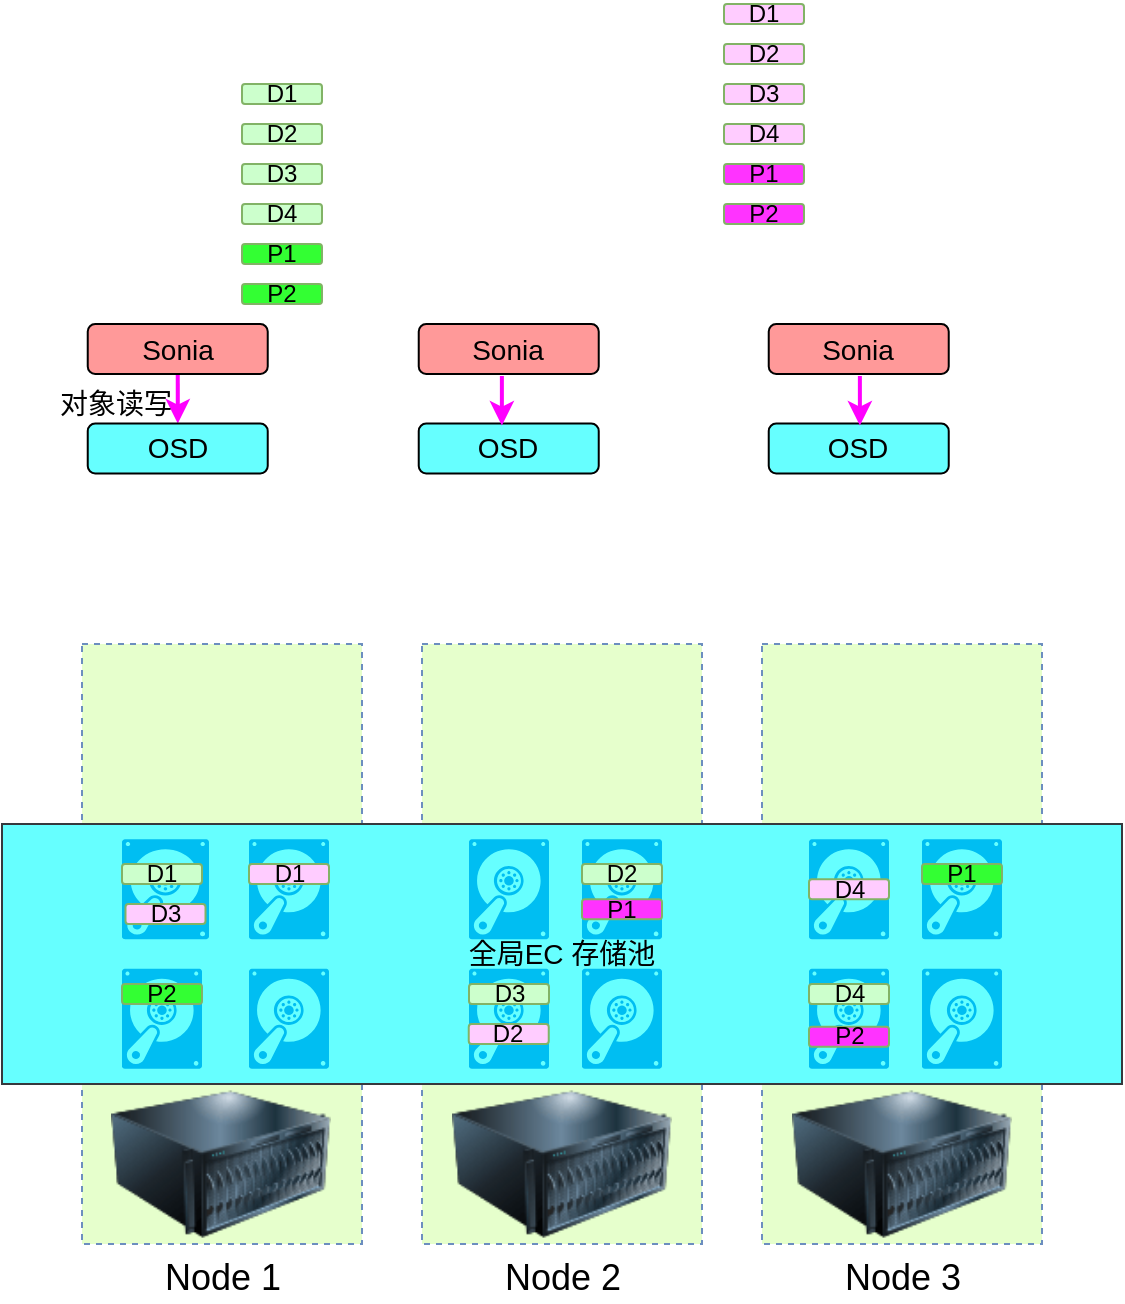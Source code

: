 <mxfile version="16.6.1" type="github">
  <diagram name="Page-1" id="12e1b939-464a-85fe-373e-61e167be1490">
    <mxGraphModel dx="965" dy="-588" grid="1" gridSize="10" guides="1" tooltips="1" connect="1" arrows="1" fold="1" page="1" pageScale="1.5" pageWidth="1169" pageHeight="826" background="none" math="0" shadow="0">
      <root>
        <mxCell id="0" />
        <mxCell id="1" parent="0" />
        <mxCell id="1dnlVXwKeEKdhnSRgyNn-1" value="P2" style="rounded=1;whiteSpace=wrap;html=1;fillColor=#33FF33;strokeColor=#82b366;" vertex="1" parent="1">
          <mxGeometry x="480" y="1580" width="40" height="10" as="geometry" />
        </mxCell>
        <mxCell id="1dnlVXwKeEKdhnSRgyNn-18" value="" style="rounded=0;whiteSpace=wrap;html=1;dashed=1;fillColor=#E6FFCC;strokeColor=#6c8ebf;" vertex="1" parent="1">
          <mxGeometry x="740" y="1760" width="140" height="300" as="geometry" />
        </mxCell>
        <mxCell id="1dnlVXwKeEKdhnSRgyNn-19" value="" style="rounded=0;whiteSpace=wrap;html=1;dashed=1;fillColor=#E6FFCC;strokeColor=#6c8ebf;" vertex="1" parent="1">
          <mxGeometry x="570" y="1760" width="140" height="300" as="geometry" />
        </mxCell>
        <mxCell id="1dnlVXwKeEKdhnSRgyNn-20" value="" style="rounded=0;whiteSpace=wrap;html=1;dashed=1;fillColor=#E6FFCC;strokeColor=#6c8ebf;" vertex="1" parent="1">
          <mxGeometry x="400" y="1760" width="140" height="300" as="geometry" />
        </mxCell>
        <mxCell id="1dnlVXwKeEKdhnSRgyNn-21" value="&lt;font style=&quot;font-size: 14px&quot;&gt;全局EC&amp;nbsp;存储池&lt;/font&gt;" style="rounded=0;whiteSpace=wrap;html=1;fillColor=#66FFFF;strokeColor=#36393d;" vertex="1" parent="1">
          <mxGeometry x="360" y="1850" width="560" height="130" as="geometry" />
        </mxCell>
        <mxCell id="1dnlVXwKeEKdhnSRgyNn-30" value="&lt;font style=&quot;font-size: 18px&quot;&gt;Node 1&lt;/font&gt;" style="image;html=1;image=img/lib/clip_art/computers/Server_128x128.png" vertex="1" parent="1">
          <mxGeometry x="414.5" y="1980" width="110" height="80" as="geometry" />
        </mxCell>
        <mxCell id="1dnlVXwKeEKdhnSRgyNn-31" value="&lt;font style=&quot;font-size: 18px&quot;&gt;Node 2&lt;/font&gt;" style="image;html=1;image=img/lib/clip_art/computers/Server_128x128.png" vertex="1" parent="1">
          <mxGeometry x="585" y="1980" width="110" height="80" as="geometry" />
        </mxCell>
        <mxCell id="1dnlVXwKeEKdhnSRgyNn-32" value="" style="verticalLabelPosition=bottom;html=1;verticalAlign=top;align=center;strokeColor=none;fillColor=#00BEF2;shape=mxgraph.azure.vhd;pointerEvents=1;" vertex="1" parent="1">
          <mxGeometry x="763.5" y="1857.62" width="40" height="50" as="geometry" />
        </mxCell>
        <mxCell id="1dnlVXwKeEKdhnSRgyNn-33" value="" style="verticalLabelPosition=bottom;html=1;verticalAlign=top;align=center;strokeColor=none;fillColor=#00BEF2;shape=mxgraph.azure.vhd;pointerEvents=1;" vertex="1" parent="1">
          <mxGeometry x="820" y="1857.62" width="40" height="50" as="geometry" />
        </mxCell>
        <mxCell id="1dnlVXwKeEKdhnSRgyNn-34" value="" style="verticalLabelPosition=bottom;html=1;verticalAlign=top;align=center;strokeColor=none;fillColor=#00BEF2;shape=mxgraph.azure.vhd;pointerEvents=1;" vertex="1" parent="1">
          <mxGeometry x="763.5" y="1922.37" width="40" height="50" as="geometry" />
        </mxCell>
        <mxCell id="1dnlVXwKeEKdhnSRgyNn-35" value="" style="verticalLabelPosition=bottom;html=1;verticalAlign=top;align=center;strokeColor=none;fillColor=#00BEF2;shape=mxgraph.azure.vhd;pointerEvents=1;" vertex="1" parent="1">
          <mxGeometry x="820" y="1922.37" width="40" height="50" as="geometry" />
        </mxCell>
        <mxCell id="1dnlVXwKeEKdhnSRgyNn-36" value="&lt;font style=&quot;font-size: 18px&quot;&gt;Node 3&lt;/font&gt;" style="image;html=1;image=img/lib/clip_art/computers/Server_128x128.png" vertex="1" parent="1">
          <mxGeometry x="755" y="1980" width="110" height="80" as="geometry" />
        </mxCell>
        <mxCell id="1dnlVXwKeEKdhnSRgyNn-37" style="edgeStyle=orthogonalEdgeStyle;rounded=0;orthogonalLoop=1;jettySize=auto;html=1;exitX=0.5;exitY=1;exitDx=0;exitDy=0;fontSize=14;strokeColor=#FF00FF;strokeWidth=2;" edge="1" parent="1" source="1dnlVXwKeEKdhnSRgyNn-38" target="1dnlVXwKeEKdhnSRgyNn-39">
          <mxGeometry relative="1" as="geometry" />
        </mxCell>
        <mxCell id="1dnlVXwKeEKdhnSRgyNn-38" value="&lt;font style=&quot;font-size: 14px&quot;&gt;Sonia&lt;/font&gt;" style="rounded=1;whiteSpace=wrap;html=1;fillColor=#FF9999;" vertex="1" parent="1">
          <mxGeometry x="402.87" y="1600" width="90" height="25" as="geometry" />
        </mxCell>
        <mxCell id="1dnlVXwKeEKdhnSRgyNn-39" value="OSD" style="rounded=1;whiteSpace=wrap;html=1;fillColor=#66FFFF;fontSize=14;" vertex="1" parent="1">
          <mxGeometry x="402.87" y="1649.75" width="90" height="25" as="geometry" />
        </mxCell>
        <mxCell id="1dnlVXwKeEKdhnSRgyNn-40" value="对象读写" style="text;html=1;strokeColor=none;fillColor=none;align=center;verticalAlign=middle;whiteSpace=wrap;rounded=0;fontSize=14;" vertex="1" parent="1">
          <mxGeometry x="386.62" y="1625" width="60" height="30" as="geometry" />
        </mxCell>
        <mxCell id="1dnlVXwKeEKdhnSRgyNn-44" value="&lt;font style=&quot;font-size: 14px&quot;&gt;Sonia&lt;/font&gt;" style="rounded=1;whiteSpace=wrap;html=1;fillColor=#FF9999;" vertex="1" parent="1">
          <mxGeometry x="568.37" y="1600" width="90" height="25" as="geometry" />
        </mxCell>
        <mxCell id="1dnlVXwKeEKdhnSRgyNn-45" value="OSD" style="rounded=1;whiteSpace=wrap;html=1;fillColor=#66FFFF;fontSize=14;" vertex="1" parent="1">
          <mxGeometry x="568.37" y="1649.75" width="90" height="25" as="geometry" />
        </mxCell>
        <mxCell id="1dnlVXwKeEKdhnSRgyNn-46" value="&lt;font style=&quot;font-size: 14px&quot;&gt;Sonia&lt;/font&gt;" style="rounded=1;whiteSpace=wrap;html=1;fillColor=#FF9999;" vertex="1" parent="1">
          <mxGeometry x="743.37" y="1600" width="90" height="25" as="geometry" />
        </mxCell>
        <mxCell id="1dnlVXwKeEKdhnSRgyNn-47" value="OSD" style="rounded=1;whiteSpace=wrap;html=1;fillColor=#66FFFF;fontSize=14;" vertex="1" parent="1">
          <mxGeometry x="743.37" y="1649.75" width="90" height="25" as="geometry" />
        </mxCell>
        <mxCell id="1dnlVXwKeEKdhnSRgyNn-48" style="edgeStyle=orthogonalEdgeStyle;rounded=0;orthogonalLoop=1;jettySize=auto;html=1;exitX=0.5;exitY=1;exitDx=0;exitDy=0;fontSize=14;strokeColor=#FF00FF;strokeWidth=2;" edge="1" parent="1">
          <mxGeometry relative="1" as="geometry">
            <mxPoint x="609.941" y="1626" as="sourcePoint" />
            <mxPoint x="609.941" y="1650.75" as="targetPoint" />
          </mxGeometry>
        </mxCell>
        <mxCell id="1dnlVXwKeEKdhnSRgyNn-49" style="edgeStyle=orthogonalEdgeStyle;rounded=0;orthogonalLoop=1;jettySize=auto;html=1;exitX=0.5;exitY=1;exitDx=0;exitDy=0;fontSize=14;strokeColor=#FF00FF;strokeWidth=2;" edge="1" parent="1">
          <mxGeometry relative="1" as="geometry">
            <mxPoint x="788.941" y="1626" as="sourcePoint" />
            <mxPoint x="788.941" y="1650.75" as="targetPoint" />
          </mxGeometry>
        </mxCell>
        <mxCell id="1dnlVXwKeEKdhnSRgyNn-50" value="D1" style="rounded=1;whiteSpace=wrap;html=1;fillColor=#CCFFCC;strokeColor=#82b366;" vertex="1" parent="1">
          <mxGeometry x="480" y="1480" width="40" height="10" as="geometry" />
        </mxCell>
        <mxCell id="1dnlVXwKeEKdhnSRgyNn-51" value="D2" style="rounded=1;whiteSpace=wrap;html=1;fillColor=#CCFFCC;strokeColor=#82b366;" vertex="1" parent="1">
          <mxGeometry x="480" y="1500" width="40" height="10" as="geometry" />
        </mxCell>
        <mxCell id="1dnlVXwKeEKdhnSRgyNn-52" value="P1" style="rounded=1;whiteSpace=wrap;html=1;fillColor=#33FF33;strokeColor=#82b366;" vertex="1" parent="1">
          <mxGeometry x="480" y="1560" width="40" height="10" as="geometry" />
        </mxCell>
        <mxCell id="1dnlVXwKeEKdhnSRgyNn-53" value="D4" style="rounded=1;whiteSpace=wrap;html=1;fillColor=#CCFFCC;strokeColor=#82b366;" vertex="1" parent="1">
          <mxGeometry x="480" y="1540" width="40" height="10" as="geometry" />
        </mxCell>
        <mxCell id="1dnlVXwKeEKdhnSRgyNn-54" value="D3" style="rounded=1;whiteSpace=wrap;html=1;fillColor=#CCFFCC;strokeColor=#82b366;" vertex="1" parent="1">
          <mxGeometry x="480" y="1520" width="40" height="10" as="geometry" />
        </mxCell>
        <mxCell id="1dnlVXwKeEKdhnSRgyNn-55" value="" style="verticalLabelPosition=bottom;html=1;verticalAlign=top;align=center;strokeColor=none;fillColor=#00BEF2;shape=mxgraph.azure.vhd;pointerEvents=1;" vertex="1" parent="1">
          <mxGeometry x="420" y="1857.62" width="43.5" height="50" as="geometry" />
        </mxCell>
        <mxCell id="1dnlVXwKeEKdhnSRgyNn-56" value="" style="verticalLabelPosition=bottom;html=1;verticalAlign=top;align=center;strokeColor=none;fillColor=#00BEF2;shape=mxgraph.azure.vhd;pointerEvents=1;" vertex="1" parent="1">
          <mxGeometry x="483.5" y="1857.62" width="40" height="50" as="geometry" />
        </mxCell>
        <mxCell id="1dnlVXwKeEKdhnSRgyNn-57" value="" style="verticalLabelPosition=bottom;html=1;verticalAlign=top;align=center;strokeColor=none;fillColor=#00BEF2;shape=mxgraph.azure.vhd;pointerEvents=1;" vertex="1" parent="1">
          <mxGeometry x="420" y="1922.37" width="40" height="50" as="geometry" />
        </mxCell>
        <mxCell id="1dnlVXwKeEKdhnSRgyNn-58" value="" style="verticalLabelPosition=bottom;html=1;verticalAlign=top;align=center;strokeColor=none;fillColor=#00BEF2;shape=mxgraph.azure.vhd;pointerEvents=1;" vertex="1" parent="1">
          <mxGeometry x="483.5" y="1922.37" width="40" height="50" as="geometry" />
        </mxCell>
        <mxCell id="1dnlVXwKeEKdhnSRgyNn-59" value="" style="verticalLabelPosition=bottom;html=1;verticalAlign=top;align=center;strokeColor=none;fillColor=#00BEF2;shape=mxgraph.azure.vhd;pointerEvents=1;" vertex="1" parent="1">
          <mxGeometry x="593.5" y="1857.62" width="40" height="50" as="geometry" />
        </mxCell>
        <mxCell id="1dnlVXwKeEKdhnSRgyNn-60" value="" style="verticalLabelPosition=bottom;html=1;verticalAlign=top;align=center;strokeColor=none;fillColor=#00BEF2;shape=mxgraph.azure.vhd;pointerEvents=1;" vertex="1" parent="1">
          <mxGeometry x="650" y="1857.62" width="40" height="50" as="geometry" />
        </mxCell>
        <mxCell id="1dnlVXwKeEKdhnSRgyNn-61" value="" style="verticalLabelPosition=bottom;html=1;verticalAlign=top;align=center;strokeColor=none;fillColor=#00BEF2;shape=mxgraph.azure.vhd;pointerEvents=1;" vertex="1" parent="1">
          <mxGeometry x="593.5" y="1922.37" width="40" height="50" as="geometry" />
        </mxCell>
        <mxCell id="1dnlVXwKeEKdhnSRgyNn-62" value="" style="verticalLabelPosition=bottom;html=1;verticalAlign=top;align=center;strokeColor=none;fillColor=#00BEF2;shape=mxgraph.azure.vhd;pointerEvents=1;" vertex="1" parent="1">
          <mxGeometry x="650" y="1922.37" width="40" height="50" as="geometry" />
        </mxCell>
        <mxCell id="1dnlVXwKeEKdhnSRgyNn-63" value="D2" style="rounded=1;whiteSpace=wrap;html=1;fillColor=#CCFFCC;strokeColor=#82b366;" vertex="1" parent="1">
          <mxGeometry x="650" y="1870" width="40" height="10" as="geometry" />
        </mxCell>
        <mxCell id="1dnlVXwKeEKdhnSRgyNn-64" value="D1" style="rounded=1;whiteSpace=wrap;html=1;fillColor=#CCFFCC;strokeColor=#82b366;" vertex="1" parent="1">
          <mxGeometry x="420" y="1870" width="40" height="10" as="geometry" />
        </mxCell>
        <mxCell id="1dnlVXwKeEKdhnSRgyNn-66" value="D3" style="rounded=1;whiteSpace=wrap;html=1;fillColor=#CCFFCC;strokeColor=#82b366;" vertex="1" parent="1">
          <mxGeometry x="593.5" y="1930" width="40" height="10" as="geometry" />
        </mxCell>
        <mxCell id="1dnlVXwKeEKdhnSRgyNn-67" value="D4" style="rounded=1;whiteSpace=wrap;html=1;fillColor=#CCFFCC;strokeColor=#82b366;" vertex="1" parent="1">
          <mxGeometry x="763.5" y="1930" width="40" height="10" as="geometry" />
        </mxCell>
        <mxCell id="1dnlVXwKeEKdhnSRgyNn-68" value="P1" style="rounded=1;whiteSpace=wrap;html=1;fillColor=#33FF33;strokeColor=#82b366;" vertex="1" parent="1">
          <mxGeometry x="820" y="1870" width="40" height="10" as="geometry" />
        </mxCell>
        <mxCell id="1dnlVXwKeEKdhnSRgyNn-69" value="P2" style="rounded=1;whiteSpace=wrap;html=1;fillColor=#33FF33;strokeColor=#82b366;" vertex="1" parent="1">
          <mxGeometry x="420" y="1930" width="40" height="10" as="geometry" />
        </mxCell>
        <mxCell id="1dnlVXwKeEKdhnSRgyNn-70" value="P2" style="rounded=1;whiteSpace=wrap;html=1;fillColor=#FF33FF;strokeColor=#82b366;" vertex="1" parent="1">
          <mxGeometry x="721" y="1540" width="40" height="10" as="geometry" />
        </mxCell>
        <mxCell id="1dnlVXwKeEKdhnSRgyNn-71" value="D1" style="rounded=1;whiteSpace=wrap;html=1;fillColor=#FFCCFF;strokeColor=#82b366;" vertex="1" parent="1">
          <mxGeometry x="721" y="1440" width="40" height="10" as="geometry" />
        </mxCell>
        <mxCell id="1dnlVXwKeEKdhnSRgyNn-72" value="D2" style="rounded=1;whiteSpace=wrap;html=1;fillColor=#FFCCFF;strokeColor=#82b366;" vertex="1" parent="1">
          <mxGeometry x="721" y="1460" width="40" height="10" as="geometry" />
        </mxCell>
        <mxCell id="1dnlVXwKeEKdhnSRgyNn-73" value="P1" style="rounded=1;whiteSpace=wrap;html=1;fillColor=#FF33FF;strokeColor=#82b366;" vertex="1" parent="1">
          <mxGeometry x="721" y="1520" width="40" height="10" as="geometry" />
        </mxCell>
        <mxCell id="1dnlVXwKeEKdhnSRgyNn-74" value="D4" style="rounded=1;whiteSpace=wrap;html=1;fillColor=#FFCCFF;strokeColor=#82b366;" vertex="1" parent="1">
          <mxGeometry x="721" y="1500" width="40" height="10" as="geometry" />
        </mxCell>
        <mxCell id="1dnlVXwKeEKdhnSRgyNn-75" value="D3" style="rounded=1;whiteSpace=wrap;html=1;fillColor=#FFCCFF;strokeColor=#82b366;" vertex="1" parent="1">
          <mxGeometry x="721" y="1480" width="40" height="10" as="geometry" />
        </mxCell>
        <mxCell id="1dnlVXwKeEKdhnSRgyNn-76" value="D1" style="rounded=1;whiteSpace=wrap;html=1;fillColor=#FFCCFF;strokeColor=#82b366;" vertex="1" parent="1">
          <mxGeometry x="483.5" y="1870" width="40" height="10" as="geometry" />
        </mxCell>
        <mxCell id="1dnlVXwKeEKdhnSRgyNn-77" value="D2" style="rounded=1;whiteSpace=wrap;html=1;fillColor=#FFCCFF;strokeColor=#82b366;" vertex="1" parent="1">
          <mxGeometry x="593.37" y="1950" width="40" height="10" as="geometry" />
        </mxCell>
        <mxCell id="1dnlVXwKeEKdhnSRgyNn-78" value="D3" style="rounded=1;whiteSpace=wrap;html=1;fillColor=#FFCCFF;strokeColor=#82b366;" vertex="1" parent="1">
          <mxGeometry x="421.75" y="1890" width="40" height="10" as="geometry" />
        </mxCell>
        <mxCell id="1dnlVXwKeEKdhnSRgyNn-79" value="D4" style="rounded=1;whiteSpace=wrap;html=1;fillColor=#FFCCFF;strokeColor=#82b366;" vertex="1" parent="1">
          <mxGeometry x="763.5" y="1877.62" width="40" height="10" as="geometry" />
        </mxCell>
        <mxCell id="1dnlVXwKeEKdhnSRgyNn-80" value="P1" style="rounded=1;whiteSpace=wrap;html=1;fillColor=#FF33FF;strokeColor=#82b366;" vertex="1" parent="1">
          <mxGeometry x="650" y="1887.62" width="40" height="10" as="geometry" />
        </mxCell>
        <mxCell id="1dnlVXwKeEKdhnSRgyNn-81" value="P2" style="rounded=1;whiteSpace=wrap;html=1;fillColor=#FF33FF;strokeColor=#82b366;" vertex="1" parent="1">
          <mxGeometry x="763.5" y="1951.37" width="40" height="10" as="geometry" />
        </mxCell>
      </root>
    </mxGraphModel>
  </diagram>
</mxfile>
